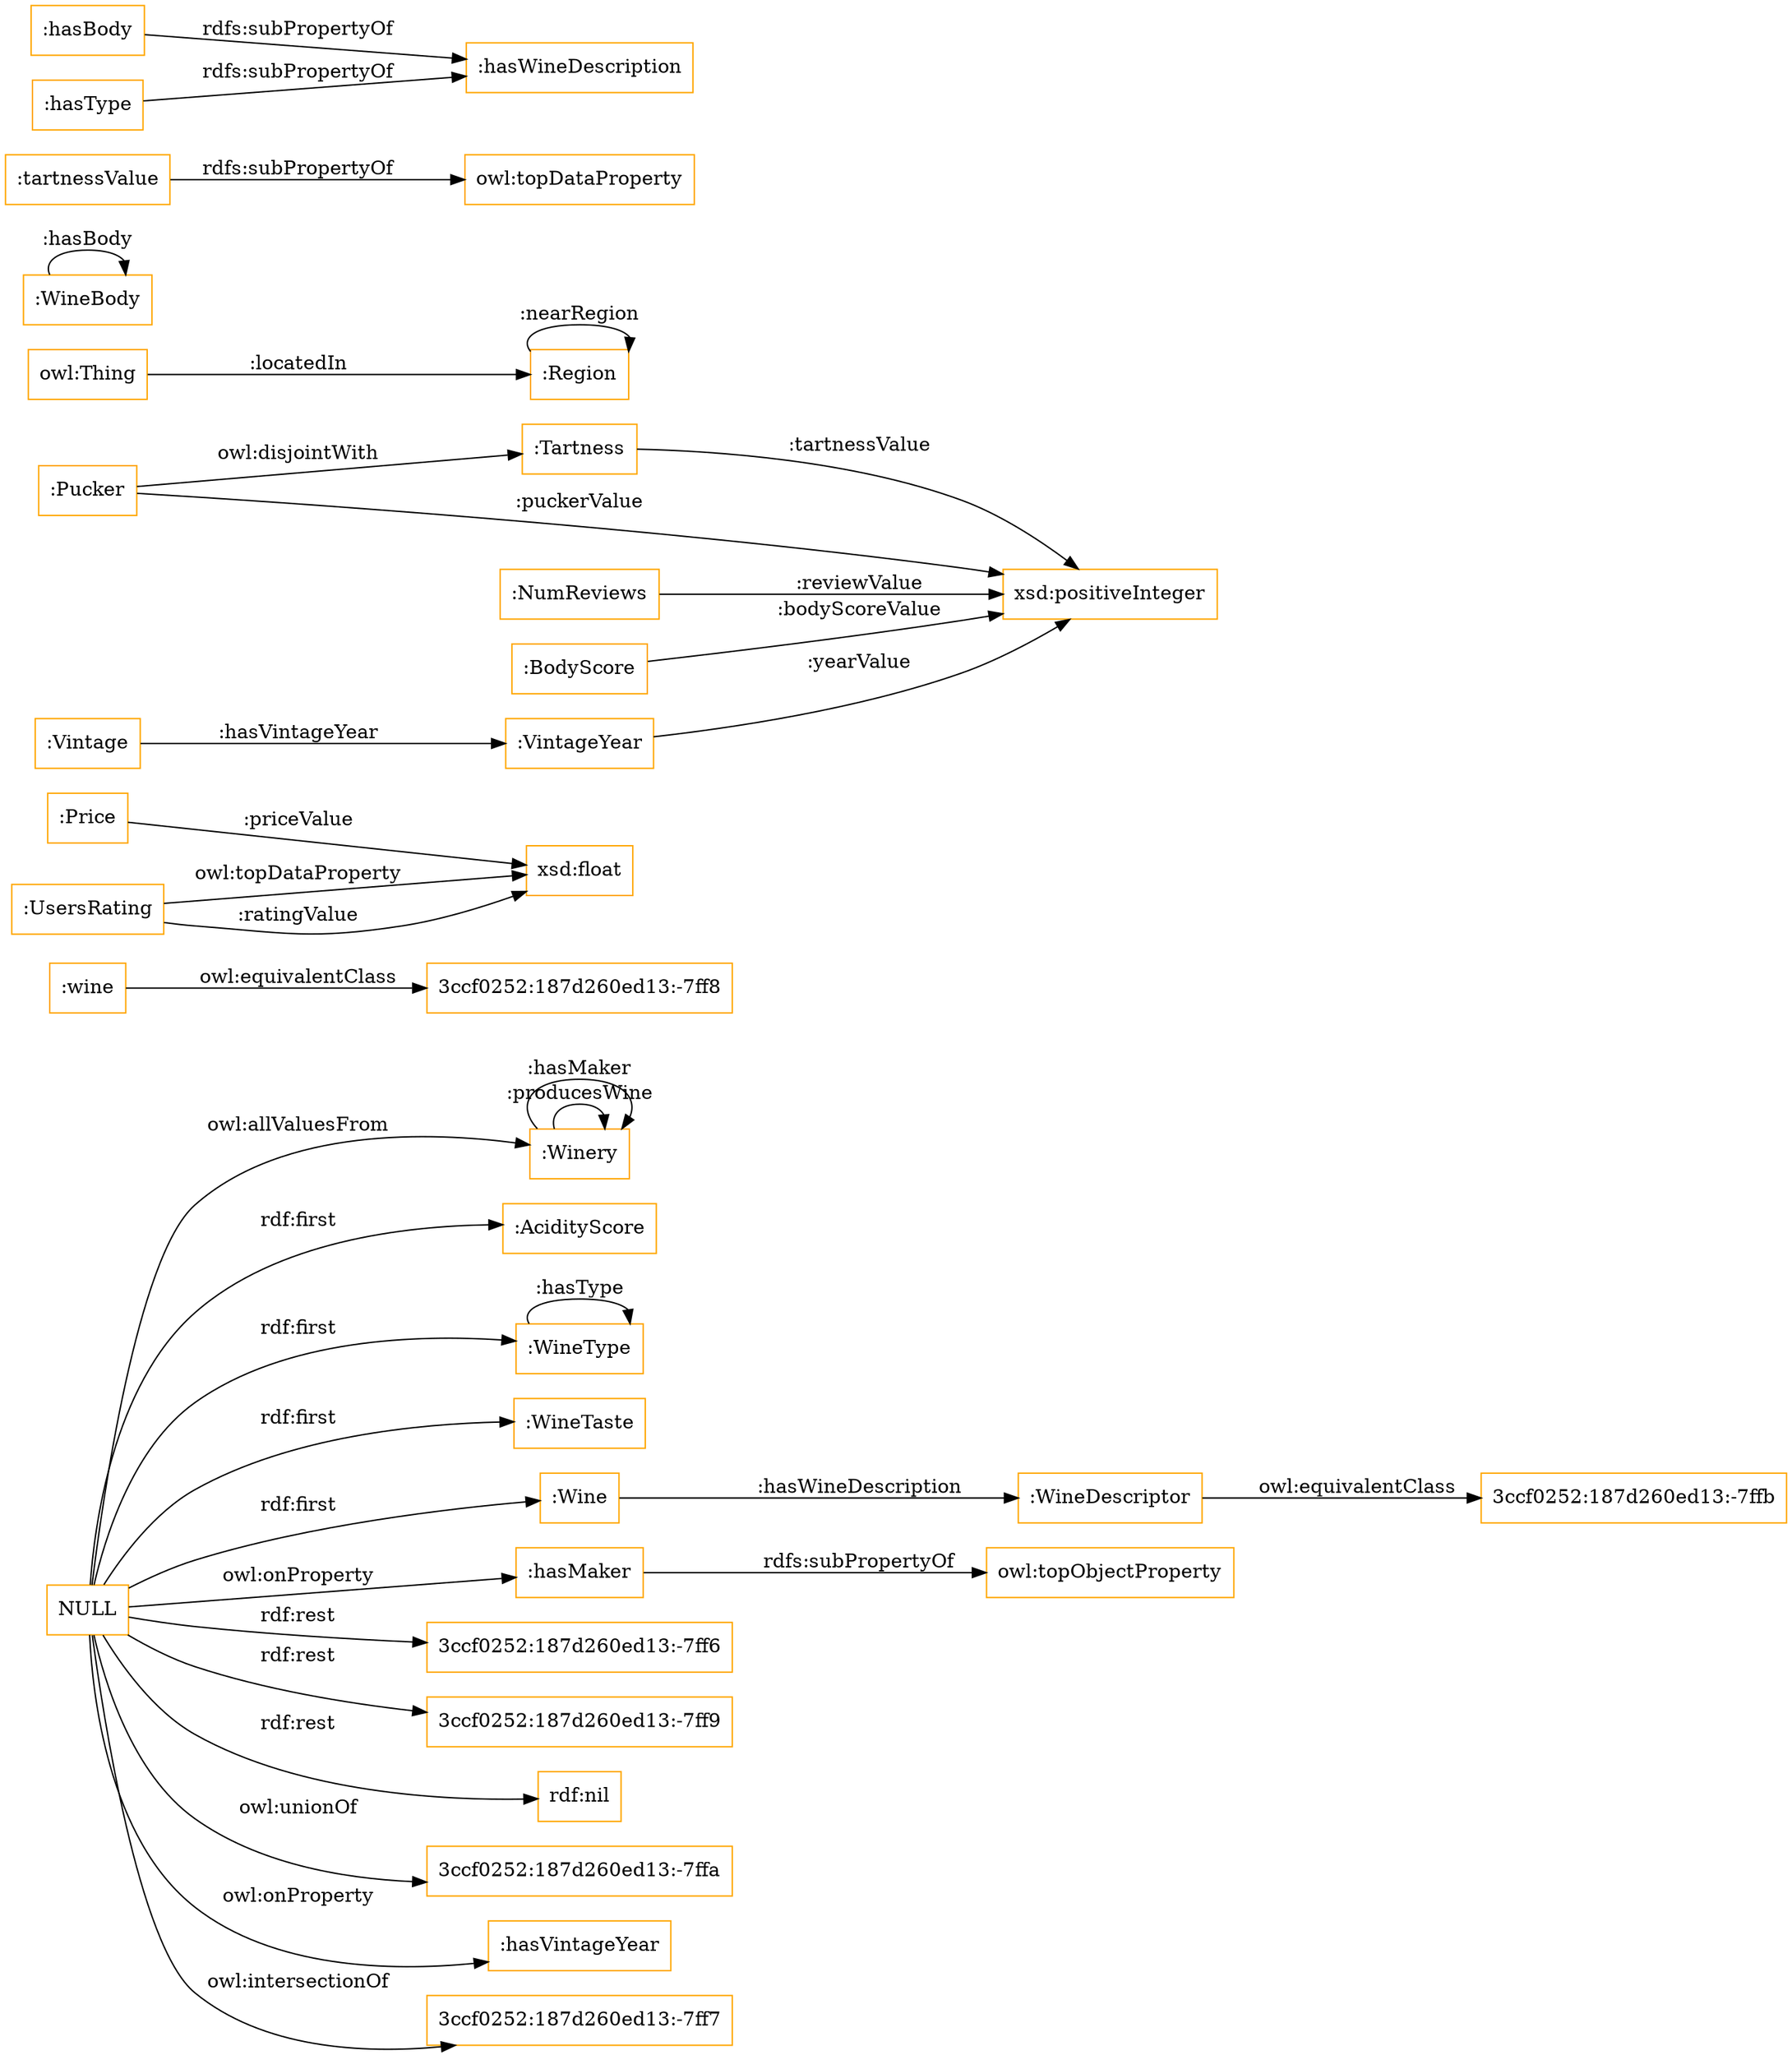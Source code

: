 digraph ar2dtool_diagram { 
rankdir=LR;
size="1501"
node [shape = rectangle, color="orange"]; ":Winery" "3ccf0252:187d260ed13:-7ff8" ":Price" ":WineDescriptor" ":AcidityScore" ":Pucker" ":Region" ":WineType" "3ccf0252:187d260ed13:-7ffb" ":Tartness" ":WineTaste" ":Vintage" ":wine" ":UsersRating" ":NumReviews" ":WineBody" ":BodyScore" ":Wine" ":VintageYear" ; /*classes style*/
	"NULL" -> ":AcidityScore" [ label = "rdf:first" ];
	"NULL" -> ":Winery" [ label = "owl:allValuesFrom" ];
	"NULL" -> ":WineType" [ label = "rdf:first" ];
	"NULL" -> ":WineTaste" [ label = "rdf:first" ];
	"NULL" -> ":hasMaker" [ label = "owl:onProperty" ];
	"NULL" -> ":Wine" [ label = "rdf:first" ];
	"NULL" -> "3ccf0252:187d260ed13:-7ff6" [ label = "rdf:rest" ];
	"NULL" -> "3ccf0252:187d260ed13:-7ff9" [ label = "rdf:rest" ];
	"NULL" -> "rdf:nil" [ label = "rdf:rest" ];
	"NULL" -> "3ccf0252:187d260ed13:-7ffa" [ label = "owl:unionOf" ];
	"NULL" -> ":hasVintageYear" [ label = "owl:onProperty" ];
	"NULL" -> "3ccf0252:187d260ed13:-7ff7" [ label = "owl:intersectionOf" ];
	":tartnessValue" -> "owl:topDataProperty" [ label = "rdfs:subPropertyOf" ];
	":hasBody" -> ":hasWineDescription" [ label = "rdfs:subPropertyOf" ];
	":wine" -> "3ccf0252:187d260ed13:-7ff8" [ label = "owl:equivalentClass" ];
	":hasMaker" -> "owl:topObjectProperty" [ label = "rdfs:subPropertyOf" ];
	":Pucker" -> ":Tartness" [ label = "owl:disjointWith" ];
	":WineDescriptor" -> "3ccf0252:187d260ed13:-7ffb" [ label = "owl:equivalentClass" ];
	":hasType" -> ":hasWineDescription" [ label = "rdfs:subPropertyOf" ];
	":Tartness" -> "xsd:positiveInteger" [ label = ":tartnessValue" ];
	":Winery" -> ":Winery" [ label = ":producesWine" ];
	":Pucker" -> "xsd:positiveInteger" [ label = ":puckerValue" ];
	"owl:Thing" -> ":Region" [ label = ":locatedIn" ];
	":NumReviews" -> "xsd:positiveInteger" [ label = ":reviewValue" ];
	":VintageYear" -> "xsd:positiveInteger" [ label = ":yearValue" ];
	":Region" -> ":Region" [ label = ":nearRegion" ];
	":Price" -> "xsd:float" [ label = ":priceValue" ];
	":BodyScore" -> "xsd:positiveInteger" [ label = ":bodyScoreValue" ];
	":Winery" -> ":Winery" [ label = ":hasMaker" ];
	":Wine" -> ":WineDescriptor" [ label = ":hasWineDescription" ];
	":UsersRating" -> "xsd:float" [ label = "owl:topDataProperty" ];
	":Vintage" -> ":VintageYear" [ label = ":hasVintageYear" ];
	":WineBody" -> ":WineBody" [ label = ":hasBody" ];
	":WineType" -> ":WineType" [ label = ":hasType" ];
	":UsersRating" -> "xsd:float" [ label = ":ratingValue" ];

}
